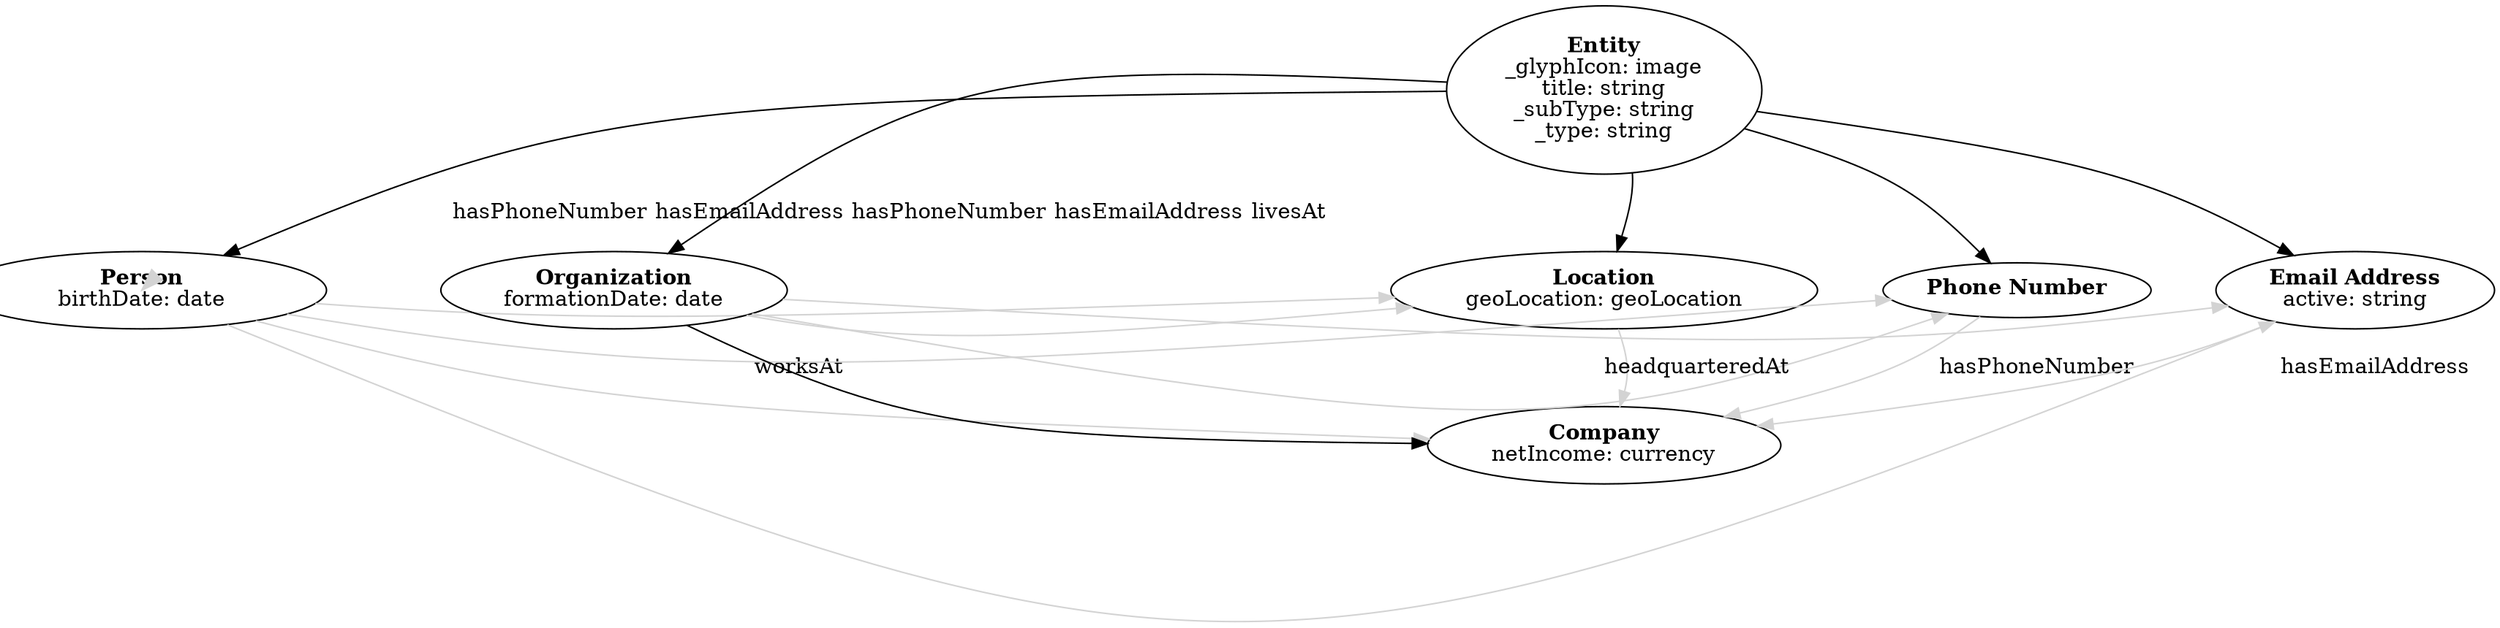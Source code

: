 digraph {
	splines=curved;
	sep="+50,50";
	overlap=scalexy;
	nodesep=0.6;

	{ rank=min; "Entity";}
	"Entity" [
		label=<<B>Entity</B><BR/>_glyphIcon: image<BR/>title: string<BR/>_subType: string<BR/>_type: string>
	];
	"Person" [
		label=<<B>Person</B><BR/>birthDate: date>
	];
	{ rank=same; }
	"Person" -> "Entity" [color=black;];
	"Organization" [
		label=<<B>Organization</B><BR/>formationDate: date>
	];
	"Company" [
		label=<<B>Company</B><BR/>netIncome: currency>
	];
	{ rank=same; }
	"Company" -> "Organization" [color=black;];
	{ rank=same; "Company";}
	"Organization" -> "Entity" [color=black;];
	"Location" [
		label=<<B>Location</B><BR/>geoLocation: geoLocation>
	];
	{ rank=same; }
	"Location" -> "Entity" [color=black;];
	"Phone Number" [
		label=<<B>Phone Number</B>>
	];
	{ rank=same; }
	"Phone Number" -> "Entity" [color=black;];
	"Email Address" [
		label=<<B>Email Address</B><BR/>active: string>
	];
	{ rank=same; }
	"Email Address" -> "Entity" [color=black;];
	{ rank=same; "Person";"Organization";"Location";"Phone Number";"Email Address";}
	"Company" -> "Email Address" [ label = "hasEmailAddress"; color=lightgrey; ];
	"Organization" -> "Email Address" [ label = "hasEmailAddress"; color=lightgrey; ];
	"Person" -> "Email Address" [ label = "hasEmailAddress"; color=lightgrey; ];
	"Person" -> "Location" [ label = "livesAt"; color=lightgrey; ];
	"Person" -> "Person" [ label = "knows"; color=lightgrey; ];
	"Company" -> "Phone Number" [ label = "hasPhoneNumber"; color=lightgrey; ];
	"Organization" -> "Phone Number" [ label = "hasPhoneNumber"; color=lightgrey; ];
	"Person" -> "Phone Number" [ label = "hasPhoneNumber"; color=lightgrey; ];
	"Company" -> "Location" [ label = "headquarteredAt"; color=lightgrey; ];
	"Organization" -> "Location" [ label = "headquarteredAt"; color=lightgrey; ];
	"Person" -> "Company" [ label = "worksAt"; color=lightgrey; ];
}
